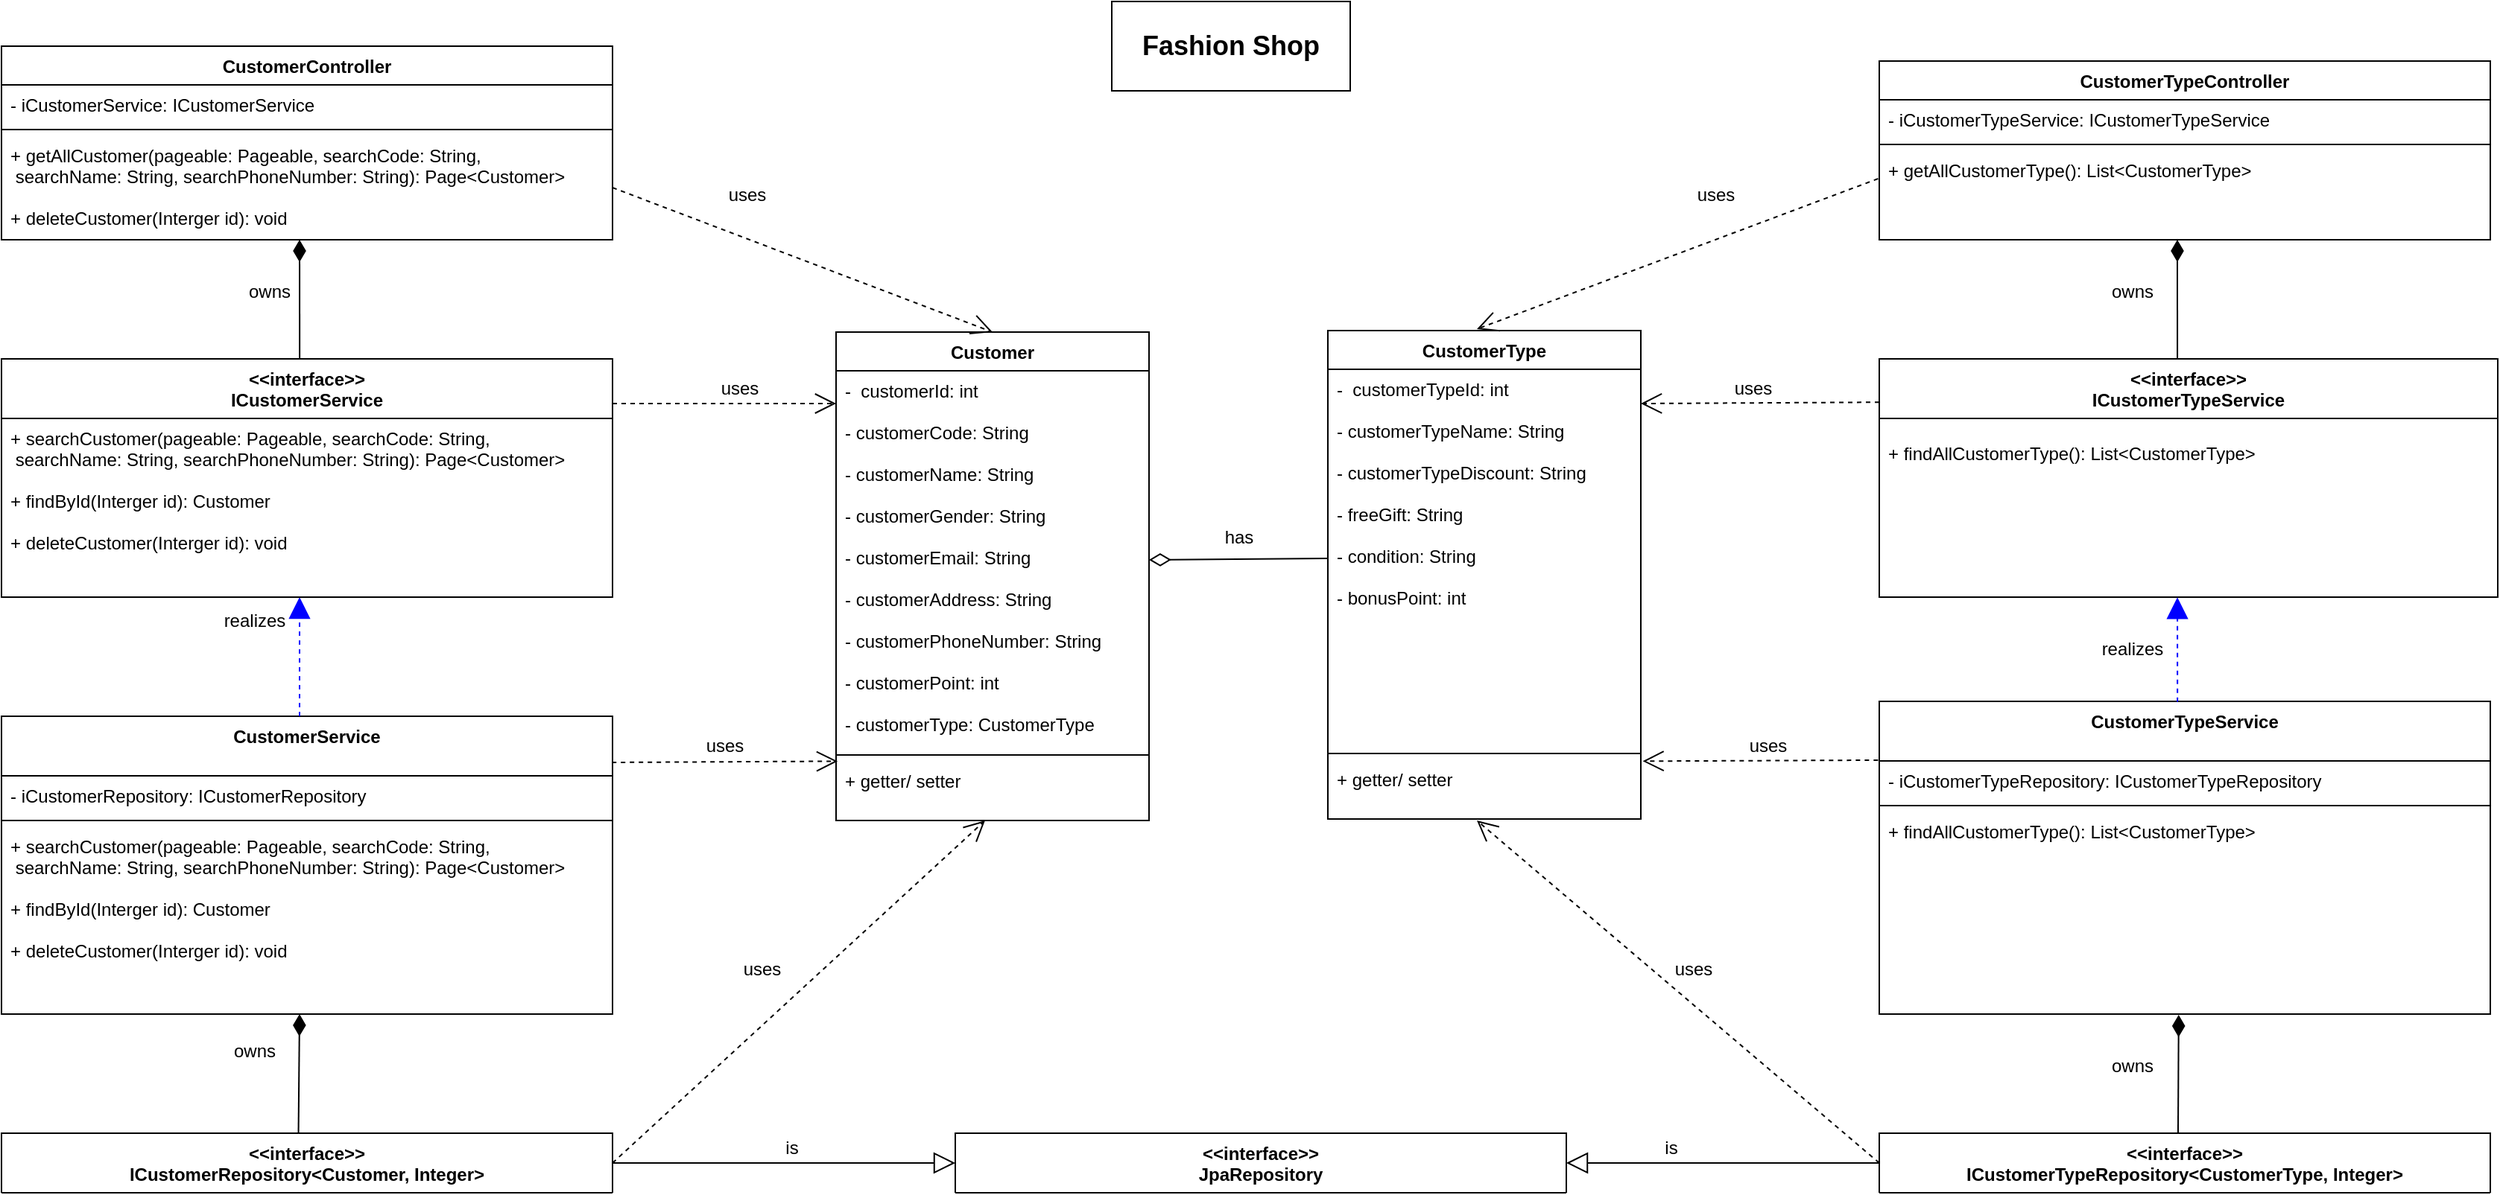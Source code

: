 <mxfile version="21.1.2" type="device">
  <diagram id="ZiJ1QPWtikxDmdyrKGaZ" name="Page-1">
    <mxGraphModel dx="2627" dy="887" grid="1" gridSize="10" guides="1" tooltips="1" connect="1" arrows="1" fold="1" page="1" pageScale="1" pageWidth="850" pageHeight="1100" math="0" shadow="0">
      <root>
        <mxCell id="0" />
        <mxCell id="1" parent="0" />
        <mxCell id="488hQvuU2xeyb6NFwhpN-7" value="" style="group" parent="1" vertex="1" connectable="0">
          <mxGeometry x="-50" y="350" width="160" height="20" as="geometry" />
        </mxCell>
        <mxCell id="488hQvuU2xeyb6NFwhpN-4" value="has" style="text;html=1;align=center;verticalAlign=middle;resizable=0;points=[];autosize=1;" parent="488hQvuU2xeyb6NFwhpN-7" vertex="1">
          <mxGeometry x="65" width="30" height="20" as="geometry" />
        </mxCell>
        <mxCell id="488hQvuU2xeyb6NFwhpN-6" value="is" style="text;html=1;align=center;verticalAlign=middle;resizable=0;points=[];autosize=1;" parent="1" vertex="1">
          <mxGeometry x="-280" y="760" width="20" height="20" as="geometry" />
        </mxCell>
        <mxCell id="488hQvuU2xeyb6NFwhpN-42" value="CustomerController" style="swimlane;fontStyle=1;align=center;verticalAlign=top;childLayout=stackLayout;horizontal=1;startSize=26;horizontalStack=0;resizeParent=1;resizeParentMax=0;resizeLast=0;collapsible=1;marginBottom=0;swimlaneLine=1;rounded=0;shadow=0;glass=0;sketch=0;" parent="1" vertex="1">
          <mxGeometry x="-800" y="30" width="410" height="130" as="geometry" />
        </mxCell>
        <mxCell id="488hQvuU2xeyb6NFwhpN-43" value="- iCustomerService: ICustomerService " style="text;strokeColor=none;fillColor=none;align=left;verticalAlign=top;spacingLeft=4;spacingRight=4;overflow=hidden;rotatable=0;points=[[0,0.5],[1,0.5]];portConstraint=eastwest;" parent="488hQvuU2xeyb6NFwhpN-42" vertex="1">
          <mxGeometry y="26" width="410" height="26" as="geometry" />
        </mxCell>
        <mxCell id="488hQvuU2xeyb6NFwhpN-44" value="" style="line;strokeWidth=1;fillColor=none;align=left;verticalAlign=middle;spacingTop=-1;spacingLeft=3;spacingRight=3;rotatable=0;labelPosition=right;points=[];portConstraint=eastwest;" parent="488hQvuU2xeyb6NFwhpN-42" vertex="1">
          <mxGeometry y="52" width="410" height="8" as="geometry" />
        </mxCell>
        <mxCell id="488hQvuU2xeyb6NFwhpN-45" value="+ getAllCustomer(pageable: Pageable, searchCode: String,&#xa; searchName: String, searchPhoneNumber: String): Page&lt;Customer&gt;&#xa;&#xa;+ deleteCustomer(Interger id): void&#xa;" style="text;strokeColor=none;fillColor=none;align=left;verticalAlign=top;spacingLeft=4;spacingRight=4;overflow=hidden;rotatable=0;points=[[0,0.5],[1,0.5]];portConstraint=eastwest;" parent="488hQvuU2xeyb6NFwhpN-42" vertex="1">
          <mxGeometry y="60" width="410" height="70" as="geometry" />
        </mxCell>
        <mxCell id="4d_s75IkzcivyksAiBzT-1" value="" style="group;rotation=-90;" parent="1" vertex="1" connectable="0">
          <mxGeometry x="455" y="165" width="20" height="20" as="geometry" />
        </mxCell>
        <mxCell id="4d_s75IkzcivyksAiBzT-2" value="" style="endArrow=diamondThin;endFill=1;endSize=12;html=1;exitX=0.488;exitY=0.002;exitDx=0;exitDy=0;exitPerimeter=0;" parent="1" source="488hQvuU2xeyb6NFwhpN-46" edge="1">
          <mxGeometry width="160" relative="1" as="geometry">
            <mxPoint x="-600" y="240" as="sourcePoint" />
            <mxPoint x="-600" y="160" as="targetPoint" />
          </mxGeometry>
        </mxCell>
        <mxCell id="4d_s75IkzcivyksAiBzT-4" value="CustomerService" style="swimlane;fontStyle=1;align=center;verticalAlign=top;childLayout=stackLayout;horizontal=1;startSize=40;horizontalStack=0;resizeParent=1;resizeParentMax=0;resizeLast=0;collapsible=1;marginBottom=0;swimlaneLine=1;rounded=0;shadow=0;glass=0;sketch=0;" parent="1" vertex="1">
          <mxGeometry x="-800" y="480" width="410" height="200" as="geometry" />
        </mxCell>
        <mxCell id="4d_s75IkzcivyksAiBzT-5" value="- iCustomerRepository: ICustomerRepository" style="text;strokeColor=none;fillColor=none;align=left;verticalAlign=top;spacingLeft=4;spacingRight=4;overflow=hidden;rotatable=0;points=[[0,0.5],[1,0.5]];portConstraint=eastwest;" parent="4d_s75IkzcivyksAiBzT-4" vertex="1">
          <mxGeometry y="40" width="410" height="26" as="geometry" />
        </mxCell>
        <mxCell id="4d_s75IkzcivyksAiBzT-6" value="" style="line;strokeWidth=1;fillColor=none;align=left;verticalAlign=middle;spacingTop=-1;spacingLeft=3;spacingRight=3;rotatable=0;labelPosition=right;points=[];portConstraint=eastwest;" parent="4d_s75IkzcivyksAiBzT-4" vertex="1">
          <mxGeometry y="66" width="410" height="8" as="geometry" />
        </mxCell>
        <mxCell id="4d_s75IkzcivyksAiBzT-7" value="+ searchCustomer(pageable: Pageable, searchCode: String,&#xa; searchName: String, searchPhoneNumber: String): Page&lt;Customer&gt;&#xa;&#xa;+ findById(Interger id): Customer&#xa;&#xa;+ deleteCustomer(Interger id): void&#xa;" style="text;strokeColor=none;fillColor=none;align=left;verticalAlign=top;spacingLeft=4;spacingRight=4;overflow=hidden;rotatable=0;points=[[0,0.5],[1,0.5]];portConstraint=eastwest;" parent="4d_s75IkzcivyksAiBzT-4" vertex="1">
          <mxGeometry y="74" width="410" height="126" as="geometry" />
        </mxCell>
        <mxCell id="4d_s75IkzcivyksAiBzT-8" value="&lt;&lt;interface&gt;&gt;&#xa;ICustomerRepository&lt;Customer, Integer&gt;" style="swimlane;fontStyle=1;align=center;verticalAlign=top;childLayout=stackLayout;horizontal=1;startSize=40;horizontalStack=0;resizeParent=1;resizeParentMax=0;resizeLast=0;collapsible=1;marginBottom=0;swimlaneLine=1;rounded=0;shadow=0;glass=0;sketch=0;" parent="1" vertex="1">
          <mxGeometry x="-800" y="760" width="410" height="40" as="geometry" />
        </mxCell>
        <mxCell id="4d_s75IkzcivyksAiBzT-13" value="" style="endArrow=block;endFill=1;endSize=12;html=1;dashed=1;strokeColor=#0000FF;fillColor=#000000;gradientColor=#7ea6e0;" parent="1" edge="1">
          <mxGeometry width="160" relative="1" as="geometry">
            <mxPoint x="-600" y="480" as="sourcePoint" />
            <mxPoint x="-600" y="400" as="targetPoint" />
          </mxGeometry>
        </mxCell>
        <mxCell id="4d_s75IkzcivyksAiBzT-15" value="owns" style="text;html=1;strokeColor=none;fillColor=none;align=center;verticalAlign=middle;whiteSpace=wrap;rounded=0;" parent="1" vertex="1">
          <mxGeometry x="-650" y="180" width="60" height="30" as="geometry" />
        </mxCell>
        <mxCell id="4d_s75IkzcivyksAiBzT-17" value="realizes" style="text;html=1;strokeColor=none;fillColor=none;align=center;verticalAlign=middle;whiteSpace=wrap;rounded=0;" parent="1" vertex="1">
          <mxGeometry x="-660" y="401" width="60" height="30" as="geometry" />
        </mxCell>
        <mxCell id="4d_s75IkzcivyksAiBzT-18" value="owns" style="text;html=1;strokeColor=none;fillColor=none;align=center;verticalAlign=middle;whiteSpace=wrap;rounded=0;" parent="1" vertex="1">
          <mxGeometry x="-660" y="690" width="60" height="30" as="geometry" />
        </mxCell>
        <mxCell id="4d_s75IkzcivyksAiBzT-19" value="" style="endArrow=diamondThin;endFill=1;endSize=12;html=1;exitX=0.486;exitY=0.004;exitDx=0;exitDy=0;exitPerimeter=0;" parent="1" source="4d_s75IkzcivyksAiBzT-8" edge="1">
          <mxGeometry width="160" relative="1" as="geometry">
            <mxPoint x="-600.0" y="720" as="sourcePoint" />
            <mxPoint x="-600" y="680" as="targetPoint" />
          </mxGeometry>
        </mxCell>
        <mxCell id="4d_s75IkzcivyksAiBzT-22" value="Customer" style="swimlane;fontStyle=1;align=center;verticalAlign=top;childLayout=stackLayout;horizontal=1;startSize=26;horizontalStack=0;resizeParent=1;resizeParentMax=0;resizeLast=0;collapsible=1;marginBottom=0;swimlaneLine=1;rounded=0;shadow=0;glass=0;sketch=0;" parent="1" vertex="1">
          <mxGeometry x="-240" y="222" width="210" height="328" as="geometry" />
        </mxCell>
        <mxCell id="4d_s75IkzcivyksAiBzT-23" value="-  customerId: int&#xa;&#xa;- customerCode: String&#xa;&#xa;- customerName: String&#xa;&#xa;- customerGender: String&#xa;&#xa;- customerEmail: String&#xa;&#xa;- customerAddress: String&#xa;&#xa;- customerPhoneNumber: String&#xa;&#xa;- customerPoint: int&#xa;&#xa;- customerType: CustomerType&#xa;" style="text;strokeColor=none;fillColor=none;align=left;verticalAlign=top;spacingLeft=4;spacingRight=4;overflow=hidden;rotatable=0;points=[[0,0.5],[1,0.5]];portConstraint=eastwest;" parent="4d_s75IkzcivyksAiBzT-22" vertex="1">
          <mxGeometry y="26" width="210" height="254" as="geometry" />
        </mxCell>
        <mxCell id="4d_s75IkzcivyksAiBzT-24" value="" style="line;strokeWidth=1;fillColor=none;align=left;verticalAlign=middle;spacingTop=-1;spacingLeft=3;spacingRight=3;rotatable=0;labelPosition=right;points=[];portConstraint=eastwest;" parent="4d_s75IkzcivyksAiBzT-22" vertex="1">
          <mxGeometry y="280" width="210" height="8" as="geometry" />
        </mxCell>
        <mxCell id="4d_s75IkzcivyksAiBzT-25" value="+ getter/ setter" style="text;strokeColor=none;fillColor=none;align=left;verticalAlign=top;spacingLeft=4;spacingRight=4;overflow=hidden;rotatable=0;points=[[0,0.5],[1,0.5]];portConstraint=eastwest;" parent="4d_s75IkzcivyksAiBzT-22" vertex="1">
          <mxGeometry y="288" width="210" height="40" as="geometry" />
        </mxCell>
        <mxCell id="4d_s75IkzcivyksAiBzT-26" value="CustomerType" style="swimlane;fontStyle=1;align=center;verticalAlign=top;childLayout=stackLayout;horizontal=1;startSize=26;horizontalStack=0;resizeParent=1;resizeParentMax=0;resizeLast=0;collapsible=1;marginBottom=0;swimlaneLine=1;rounded=0;shadow=0;glass=0;sketch=0;" parent="1" vertex="1">
          <mxGeometry x="90" y="221" width="210" height="328" as="geometry" />
        </mxCell>
        <mxCell id="4d_s75IkzcivyksAiBzT-27" value="-  customerTypeId: int&#xa;&#xa;- customerTypeName: String&#xa;&#xa;- customerTypeDiscount: String&#xa;&#xa;- freeGift: String&#xa;&#xa;- condition: String&#xa;&#xa;- bonusPoint: int&#xa;" style="text;strokeColor=none;fillColor=none;align=left;verticalAlign=top;spacingLeft=4;spacingRight=4;overflow=hidden;rotatable=0;points=[[0,0.5],[1,0.5]];portConstraint=eastwest;" parent="4d_s75IkzcivyksAiBzT-26" vertex="1">
          <mxGeometry y="26" width="210" height="254" as="geometry" />
        </mxCell>
        <mxCell id="4d_s75IkzcivyksAiBzT-28" value="" style="line;strokeWidth=1;fillColor=none;align=left;verticalAlign=middle;spacingTop=-1;spacingLeft=3;spacingRight=3;rotatable=0;labelPosition=right;points=[];portConstraint=eastwest;" parent="4d_s75IkzcivyksAiBzT-26" vertex="1">
          <mxGeometry y="280" width="210" height="8" as="geometry" />
        </mxCell>
        <mxCell id="4d_s75IkzcivyksAiBzT-29" value="+ getter/ setter" style="text;strokeColor=none;fillColor=none;align=left;verticalAlign=top;spacingLeft=4;spacingRight=4;overflow=hidden;rotatable=0;points=[[0,0.5],[1,0.5]];portConstraint=eastwest;" parent="4d_s75IkzcivyksAiBzT-26" vertex="1">
          <mxGeometry y="288" width="210" height="40" as="geometry" />
        </mxCell>
        <mxCell id="mLHjseE6QlHjcq5zer_h-14" value="" style="endArrow=diamondThin;endFill=0;endSize=12;html=1;exitX=0;exitY=0.5;exitDx=0;exitDy=0;entryX=1;entryY=0.5;entryDx=0;entryDy=0;" parent="1" source="4d_s75IkzcivyksAiBzT-27" target="4d_s75IkzcivyksAiBzT-23" edge="1">
          <mxGeometry width="160" relative="1" as="geometry">
            <mxPoint x="-30" y="370" as="sourcePoint" />
            <mxPoint x="130" y="370" as="targetPoint" />
          </mxGeometry>
        </mxCell>
        <mxCell id="4d_s75IkzcivyksAiBzT-30" value="CustomerTypeController" style="swimlane;fontStyle=1;align=center;verticalAlign=top;childLayout=stackLayout;horizontal=1;startSize=26;horizontalStack=0;resizeParent=1;resizeParentMax=0;resizeLast=0;collapsible=1;marginBottom=0;swimlaneLine=1;rounded=0;shadow=0;glass=0;sketch=0;" parent="1" vertex="1">
          <mxGeometry x="460" y="40" width="410" height="120" as="geometry" />
        </mxCell>
        <mxCell id="4d_s75IkzcivyksAiBzT-31" value="- iCustomerTypeService: ICustomerTypeService " style="text;strokeColor=none;fillColor=none;align=left;verticalAlign=top;spacingLeft=4;spacingRight=4;overflow=hidden;rotatable=0;points=[[0,0.5],[1,0.5]];portConstraint=eastwest;" parent="4d_s75IkzcivyksAiBzT-30" vertex="1">
          <mxGeometry y="26" width="410" height="26" as="geometry" />
        </mxCell>
        <mxCell id="4d_s75IkzcivyksAiBzT-32" value="" style="line;strokeWidth=1;fillColor=none;align=left;verticalAlign=middle;spacingTop=-1;spacingLeft=3;spacingRight=3;rotatable=0;labelPosition=right;points=[];portConstraint=eastwest;" parent="4d_s75IkzcivyksAiBzT-30" vertex="1">
          <mxGeometry y="52" width="410" height="8" as="geometry" />
        </mxCell>
        <mxCell id="4d_s75IkzcivyksAiBzT-33" value="+ getAllCustomerType(): List&lt;CustomerType&gt;" style="text;strokeColor=none;fillColor=none;align=left;verticalAlign=top;spacingLeft=4;spacingRight=4;overflow=hidden;rotatable=0;points=[[0,0.5],[1,0.5]];portConstraint=eastwest;" parent="4d_s75IkzcivyksAiBzT-30" vertex="1">
          <mxGeometry y="60" width="410" height="60" as="geometry" />
        </mxCell>
        <mxCell id="4d_s75IkzcivyksAiBzT-34" value="&lt;&lt;interface&gt;&gt;&#xa;ICustomerTypeService" style="swimlane;fontStyle=1;align=center;verticalAlign=top;childLayout=stackLayout;horizontal=1;startSize=40;horizontalStack=0;resizeParent=1;resizeParentMax=0;resizeLast=0;collapsible=1;marginBottom=0;swimlaneLine=1;rounded=0;shadow=0;glass=0;sketch=0;" parent="1" vertex="1">
          <mxGeometry x="460" y="240" width="415" height="160" as="geometry" />
        </mxCell>
        <mxCell id="4d_s75IkzcivyksAiBzT-38" value="CustomerTypeService" style="swimlane;fontStyle=1;align=center;verticalAlign=top;childLayout=stackLayout;horizontal=1;startSize=40;horizontalStack=0;resizeParent=1;resizeParentMax=0;resizeLast=0;collapsible=1;marginBottom=0;swimlaneLine=1;rounded=0;shadow=0;glass=0;sketch=0;" parent="1" vertex="1">
          <mxGeometry x="460" y="470" width="410" height="210" as="geometry" />
        </mxCell>
        <mxCell id="4d_s75IkzcivyksAiBzT-39" value="- iCustomerTypeRepository: ICustomerTypeRepository" style="text;strokeColor=none;fillColor=none;align=left;verticalAlign=top;spacingLeft=4;spacingRight=4;overflow=hidden;rotatable=0;points=[[0,0.5],[1,0.5]];portConstraint=eastwest;" parent="4d_s75IkzcivyksAiBzT-38" vertex="1">
          <mxGeometry y="40" width="410" height="26" as="geometry" />
        </mxCell>
        <mxCell id="4d_s75IkzcivyksAiBzT-40" value="" style="line;strokeWidth=1;fillColor=none;align=left;verticalAlign=middle;spacingTop=-1;spacingLeft=3;spacingRight=3;rotatable=0;labelPosition=right;points=[];portConstraint=eastwest;" parent="4d_s75IkzcivyksAiBzT-38" vertex="1">
          <mxGeometry y="66" width="410" height="8" as="geometry" />
        </mxCell>
        <mxCell id="4d_s75IkzcivyksAiBzT-41" value="+ findAllCustomerType(): List&lt;CustomerType&gt;" style="text;strokeColor=none;fillColor=none;align=left;verticalAlign=top;spacingLeft=4;spacingRight=4;overflow=hidden;rotatable=0;points=[[0,0.5],[1,0.5]];portConstraint=eastwest;" parent="4d_s75IkzcivyksAiBzT-38" vertex="1">
          <mxGeometry y="74" width="410" height="136" as="geometry" />
        </mxCell>
        <mxCell id="4d_s75IkzcivyksAiBzT-42" value="&lt;&lt;interface&gt;&gt;&#xa;ICustomerTypeRepository&lt;CustomerType, Integer&gt;" style="swimlane;fontStyle=1;align=center;verticalAlign=top;childLayout=stackLayout;horizontal=1;startSize=40;horizontalStack=0;resizeParent=1;resizeParentMax=0;resizeLast=0;collapsible=1;marginBottom=0;swimlaneLine=1;rounded=0;shadow=0;glass=0;sketch=0;" parent="1" vertex="1">
          <mxGeometry x="460" y="760" width="410" height="40" as="geometry" />
        </mxCell>
        <mxCell id="4d_s75IkzcivyksAiBzT-43" value="&lt;&lt;interface&gt;&gt;&#xa;JpaRepository" style="swimlane;fontStyle=1;align=center;verticalAlign=top;childLayout=stackLayout;horizontal=1;startSize=40;horizontalStack=0;resizeParent=1;resizeParentMax=0;resizeLast=0;collapsible=1;marginBottom=0;swimlaneLine=1;rounded=0;shadow=0;glass=0;sketch=0;" parent="1" vertex="1">
          <mxGeometry x="-160" y="760" width="410" height="40" as="geometry">
            <mxRectangle x="-180" y="760" width="120" height="40" as="alternateBounds" />
          </mxGeometry>
        </mxCell>
        <mxCell id="4d_s75IkzcivyksAiBzT-44" value="" style="endArrow=diamondThin;endFill=1;endSize=12;html=1;exitX=0.482;exitY=0.001;exitDx=0;exitDy=0;exitPerimeter=0;" parent="1" source="4d_s75IkzcivyksAiBzT-34" edge="1">
          <mxGeometry width="160" relative="1" as="geometry">
            <mxPoint x="660.0" y="230" as="sourcePoint" />
            <mxPoint x="660" y="160" as="targetPoint" />
          </mxGeometry>
        </mxCell>
        <mxCell id="4d_s75IkzcivyksAiBzT-45" value="owns" style="text;html=1;strokeColor=none;fillColor=none;align=center;verticalAlign=middle;whiteSpace=wrap;rounded=0;" parent="1" vertex="1">
          <mxGeometry x="600" y="180" width="60" height="30" as="geometry" />
        </mxCell>
        <mxCell id="4d_s75IkzcivyksAiBzT-46" value="" style="endArrow=block;endFill=1;endSize=12;html=1;dashed=1;strokeColor=#0000FF;fillColor=#000000;gradientColor=#7ea6e0;exitX=0.488;exitY=0.002;exitDx=0;exitDy=0;exitPerimeter=0;entryX=0.482;entryY=1.001;entryDx=0;entryDy=0;entryPerimeter=0;" parent="1" source="4d_s75IkzcivyksAiBzT-38" target="4d_s75IkzcivyksAiBzT-37" edge="1">
          <mxGeometry width="160" relative="1" as="geometry">
            <mxPoint x="660" y="420" as="sourcePoint" />
            <mxPoint x="660" y="360" as="targetPoint" />
          </mxGeometry>
        </mxCell>
        <mxCell id="4d_s75IkzcivyksAiBzT-47" value="" style="endArrow=diamondThin;endFill=1;endSize=12;html=1;entryX=0.49;entryY=1.004;entryDx=0;entryDy=0;exitX=0.489;exitY=-0.012;exitDx=0;exitDy=0;exitPerimeter=0;entryPerimeter=0;" parent="1" source="4d_s75IkzcivyksAiBzT-42" target="4d_s75IkzcivyksAiBzT-41" edge="1">
          <mxGeometry width="160" relative="1" as="geometry">
            <mxPoint x="660" y="710" as="sourcePoint" />
            <mxPoint x="660" y="620" as="targetPoint" />
          </mxGeometry>
        </mxCell>
        <mxCell id="4d_s75IkzcivyksAiBzT-48" value="realizes" style="text;html=1;strokeColor=none;fillColor=none;align=center;verticalAlign=middle;whiteSpace=wrap;rounded=0;" parent="1" vertex="1">
          <mxGeometry x="600" y="420" width="60" height="30" as="geometry" />
        </mxCell>
        <mxCell id="4d_s75IkzcivyksAiBzT-49" value="owns" style="text;html=1;strokeColor=none;fillColor=none;align=center;verticalAlign=middle;whiteSpace=wrap;rounded=0;" parent="1" vertex="1">
          <mxGeometry x="600" y="700" width="60" height="30" as="geometry" />
        </mxCell>
        <mxCell id="4d_s75IkzcivyksAiBzT-50" value="" style="endArrow=block;endFill=0;endSize=12;html=1;entryX=0;entryY=0.5;entryDx=0;entryDy=0;exitX=1;exitY=0.5;exitDx=0;exitDy=0;" parent="1" source="4d_s75IkzcivyksAiBzT-8" target="4d_s75IkzcivyksAiBzT-43" edge="1">
          <mxGeometry width="160" relative="1" as="geometry">
            <mxPoint x="-390" y="659.29" as="sourcePoint" />
            <mxPoint x="-230" y="659.29" as="targetPoint" />
          </mxGeometry>
        </mxCell>
        <mxCell id="4d_s75IkzcivyksAiBzT-51" value="" style="endArrow=block;endFill=0;endSize=12;html=1;entryX=1;entryY=0.5;entryDx=0;entryDy=0;exitX=0;exitY=0.5;exitDx=0;exitDy=0;" parent="1" source="4d_s75IkzcivyksAiBzT-42" target="4d_s75IkzcivyksAiBzT-43" edge="1">
          <mxGeometry width="160" relative="1" as="geometry">
            <mxPoint x="-380" y="669.29" as="sourcePoint" />
            <mxPoint x="-170" y="770" as="targetPoint" />
          </mxGeometry>
        </mxCell>
        <mxCell id="4d_s75IkzcivyksAiBzT-53" value="is" style="text;html=1;align=center;verticalAlign=middle;resizable=0;points=[];autosize=1;" parent="1" vertex="1">
          <mxGeometry x="310" y="760" width="20" height="20" as="geometry" />
        </mxCell>
        <mxCell id="Y6Ahm4z3PYqXPFXR3zEy-1" value="" style="group" parent="1" vertex="1" connectable="0">
          <mxGeometry x="-390" y="60" width="160" height="20" as="geometry" />
        </mxCell>
        <mxCell id="Y6Ahm4z3PYqXPFXR3zEy-4" value="" style="group" parent="1" vertex="1" connectable="0">
          <mxGeometry x="-400" y="490" width="160" height="20" as="geometry" />
        </mxCell>
        <mxCell id="Y6Ahm4z3PYqXPFXR3zEy-6" value="uses" style="text;html=1;align=center;verticalAlign=middle;resizable=0;points=[];autosize=1;" parent="Y6Ahm4z3PYqXPFXR3zEy-4" vertex="1">
          <mxGeometry x="65" width="40" height="20" as="geometry" />
        </mxCell>
        <mxCell id="Y6Ahm4z3PYqXPFXR3zEy-7" value="" style="group" parent="1" vertex="1" connectable="0">
          <mxGeometry x="-390" y="250" width="160" height="20" as="geometry" />
        </mxCell>
        <mxCell id="Y6Ahm4z3PYqXPFXR3zEy-8" value="" style="endArrow=open;dashed=1;endFill=0;endSize=12;html=1;" parent="Y6Ahm4z3PYqXPFXR3zEy-7" edge="1">
          <mxGeometry width="160" relative="1" as="geometry">
            <mxPoint y="20" as="sourcePoint" />
            <mxPoint x="150" y="20" as="targetPoint" />
          </mxGeometry>
        </mxCell>
        <mxCell id="Y6Ahm4z3PYqXPFXR3zEy-9" value="uses" style="text;html=1;align=center;verticalAlign=middle;resizable=0;points=[];autosize=1;" parent="Y6Ahm4z3PYqXPFXR3zEy-7" vertex="1">
          <mxGeometry x="65" width="40" height="20" as="geometry" />
        </mxCell>
        <mxCell id="Y6Ahm4z3PYqXPFXR3zEy-10" value="" style="group" parent="1" vertex="1" connectable="0">
          <mxGeometry x="-390" y="640" width="160" height="30" as="geometry" />
        </mxCell>
        <mxCell id="Y6Ahm4z3PYqXPFXR3zEy-11" value="" style="endArrow=open;dashed=1;endFill=0;endSize=12;html=1;exitX=1;exitY=0.5;exitDx=0;exitDy=0;" parent="Y6Ahm4z3PYqXPFXR3zEy-10" source="4d_s75IkzcivyksAiBzT-8" edge="1">
          <mxGeometry width="160" relative="1" as="geometry">
            <mxPoint y="20" as="sourcePoint" />
            <mxPoint x="250" y="-90" as="targetPoint" />
          </mxGeometry>
        </mxCell>
        <mxCell id="Y6Ahm4z3PYqXPFXR3zEy-16" value="uses" style="text;html=1;align=center;verticalAlign=middle;resizable=0;points=[];autosize=1;" parent="Y6Ahm4z3PYqXPFXR3zEy-10" vertex="1">
          <mxGeometry x="80" width="40" height="20" as="geometry" />
        </mxCell>
        <mxCell id="Y6Ahm4z3PYqXPFXR3zEy-3" value="uses" style="text;html=1;align=center;verticalAlign=middle;resizable=0;points=[];autosize=1;" parent="1" vertex="1">
          <mxGeometry x="-320" y="120" width="40" height="20" as="geometry" />
        </mxCell>
        <mxCell id="Y6Ahm4z3PYqXPFXR3zEy-18" value="" style="group" parent="1" vertex="1" connectable="0">
          <mxGeometry x="265" y="120" width="160" height="20" as="geometry" />
        </mxCell>
        <mxCell id="Y6Ahm4z3PYqXPFXR3zEy-20" value="uses" style="text;html=1;align=center;verticalAlign=middle;resizable=0;points=[];autosize=1;" parent="Y6Ahm4z3PYqXPFXR3zEy-18" vertex="1">
          <mxGeometry x="65" width="40" height="20" as="geometry" />
        </mxCell>
        <mxCell id="Y6Ahm4z3PYqXPFXR3zEy-22" value="" style="group" parent="1" vertex="1" connectable="0">
          <mxGeometry x="290" y="250" width="160" height="20" as="geometry" />
        </mxCell>
        <mxCell id="Y6Ahm4z3PYqXPFXR3zEy-24" value="uses" style="text;html=1;align=center;verticalAlign=middle;resizable=0;points=[];autosize=1;" parent="Y6Ahm4z3PYqXPFXR3zEy-22" vertex="1">
          <mxGeometry x="65" width="40" height="20" as="geometry" />
        </mxCell>
        <mxCell id="Y6Ahm4z3PYqXPFXR3zEy-19" value="" style="endArrow=open;dashed=1;endFill=0;endSize=12;html=1;exitX=-0.002;exitY=0.317;exitDx=0;exitDy=0;exitPerimeter=0;" parent="1" source="4d_s75IkzcivyksAiBzT-33" edge="1">
          <mxGeometry width="160" relative="1" as="geometry">
            <mxPoint x="265" y="135" as="sourcePoint" />
            <mxPoint x="190" y="220" as="targetPoint" />
          </mxGeometry>
        </mxCell>
        <mxCell id="Y6Ahm4z3PYqXPFXR3zEy-23" value="" style="endArrow=open;dashed=1;endFill=0;endSize=12;html=1;exitX=0;exitY=0.182;exitDx=0;exitDy=0;exitPerimeter=0;" parent="1" source="4d_s75IkzcivyksAiBzT-34" edge="1">
          <mxGeometry width="160" relative="1" as="geometry">
            <mxPoint x="450" y="271" as="sourcePoint" />
            <mxPoint x="300" y="270" as="targetPoint" />
            <Array as="points" />
          </mxGeometry>
        </mxCell>
        <mxCell id="Y6Ahm4z3PYqXPFXR3zEy-28" value="" style="group" parent="1" vertex="1" connectable="0">
          <mxGeometry x="200" y="630" width="160" height="30" as="geometry" />
        </mxCell>
        <mxCell id="Y6Ahm4z3PYqXPFXR3zEy-29" value="" style="endArrow=open;dashed=1;endFill=0;endSize=12;html=1;exitX=0;exitY=0.5;exitDx=0;exitDy=0;" parent="Y6Ahm4z3PYqXPFXR3zEy-28" source="4d_s75IkzcivyksAiBzT-42" edge="1">
          <mxGeometry width="160" relative="1" as="geometry">
            <mxPoint x="250" y="30" as="sourcePoint" />
            <mxPoint x="-10" y="-80" as="targetPoint" />
          </mxGeometry>
        </mxCell>
        <mxCell id="Y6Ahm4z3PYqXPFXR3zEy-30" value="uses" style="text;html=1;align=center;verticalAlign=middle;resizable=0;points=[];autosize=1;" parent="Y6Ahm4z3PYqXPFXR3zEy-28" vertex="1">
          <mxGeometry x="115" y="10" width="40" height="20" as="geometry" />
        </mxCell>
        <mxCell id="Y6Ahm4z3PYqXPFXR3zEy-31" value="" style="group" parent="1" vertex="1" connectable="0">
          <mxGeometry x="300" y="490" width="160" height="20" as="geometry" />
        </mxCell>
        <mxCell id="Y6Ahm4z3PYqXPFXR3zEy-33" value="uses" style="text;html=1;align=center;verticalAlign=middle;resizable=0;points=[];autosize=1;" parent="Y6Ahm4z3PYqXPFXR3zEy-31" vertex="1">
          <mxGeometry x="65" width="40" height="20" as="geometry" />
        </mxCell>
        <mxCell id="Y6Ahm4z3PYqXPFXR3zEy-32" value="" style="endArrow=open;dashed=1;endFill=0;endSize=12;html=1;exitX=-0.002;exitY=-0.02;exitDx=0;exitDy=0;exitPerimeter=0;entryX=1.006;entryY=0.029;entryDx=0;entryDy=0;entryPerimeter=0;" parent="1" source="4d_s75IkzcivyksAiBzT-39" target="4d_s75IkzcivyksAiBzT-29" edge="1">
          <mxGeometry width="160" relative="1" as="geometry">
            <mxPoint x="300" y="410" as="sourcePoint" />
            <mxPoint x="450" y="410" as="targetPoint" />
          </mxGeometry>
        </mxCell>
        <mxCell id="pHq-fn2WM-y1q9xKgSaf-2" value="&lt;font style=&quot;font-size: 18px;&quot;&gt;&lt;b style=&quot;&quot;&gt;Fashion Shop&lt;/b&gt;&lt;/font&gt;" style="rounded=0;whiteSpace=wrap;html=1;" parent="1" vertex="1">
          <mxGeometry x="-55" width="160" height="60" as="geometry" />
        </mxCell>
        <mxCell id="Y6Ahm4z3PYqXPFXR3zEy-2" value="" style="endArrow=open;dashed=1;endFill=0;endSize=12;html=1;entryX=0.5;entryY=0;entryDx=0;entryDy=0;exitX=1;exitY=0.5;exitDx=0;exitDy=0;" parent="1" source="488hQvuU2xeyb6NFwhpN-45" target="4d_s75IkzcivyksAiBzT-22" edge="1">
          <mxGeometry width="160" relative="1" as="geometry">
            <mxPoint x="-390" y="80" as="sourcePoint" />
            <mxPoint x="-230" y="80" as="targetPoint" />
          </mxGeometry>
        </mxCell>
        <mxCell id="4d_s75IkzcivyksAiBzT-37" value="+ findAllCustomerType(): List&lt;CustomerType&gt;" style="text;strokeColor=none;fillColor=none;align=left;verticalAlign=top;spacingLeft=4;spacingRight=4;overflow=hidden;rotatable=0;points=[[0,0.5],[1,0.5]];portConstraint=eastwest;" parent="1" vertex="1">
          <mxGeometry x="460" y="290" width="415" height="110" as="geometry" />
        </mxCell>
        <mxCell id="Y6Ahm4z3PYqXPFXR3zEy-5" value="" style="endArrow=open;dashed=1;endFill=0;endSize=12;html=1;exitX=0.999;exitY=0.155;exitDx=0;exitDy=0;exitPerimeter=0;entryX=0.005;entryY=0.005;entryDx=0;entryDy=0;entryPerimeter=0;" parent="1" source="4d_s75IkzcivyksAiBzT-4" target="4d_s75IkzcivyksAiBzT-25" edge="1">
          <mxGeometry width="160" relative="1" as="geometry">
            <mxPoint x="-390" y="490" as="sourcePoint" />
            <mxPoint x="-240" y="500" as="targetPoint" />
          </mxGeometry>
        </mxCell>
        <mxCell id="i1L4cUi1k-Sj0-hUfvi_-1" value="" style="endArrow=diamondThin;endFill=1;endSize=12;html=1;" parent="1" target="488hQvuU2xeyb6NFwhpN-46" edge="1">
          <mxGeometry width="160" relative="1" as="geometry">
            <mxPoint x="-600" y="240" as="sourcePoint" />
            <mxPoint x="-600" y="160" as="targetPoint" />
          </mxGeometry>
        </mxCell>
        <mxCell id="488hQvuU2xeyb6NFwhpN-46" value="&lt;&lt;interface&gt;&gt;&#xa;ICustomerService" style="swimlane;fontStyle=1;align=center;verticalAlign=top;childLayout=stackLayout;horizontal=1;startSize=40;horizontalStack=0;resizeParent=1;resizeParentMax=0;resizeLast=0;collapsible=1;marginBottom=0;swimlaneLine=1;rounded=0;shadow=0;glass=0;sketch=0;" parent="1" vertex="1">
          <mxGeometry x="-800" y="240" width="410" height="160" as="geometry" />
        </mxCell>
        <mxCell id="488hQvuU2xeyb6NFwhpN-49" value="+ searchCustomer(pageable: Pageable, searchCode: String,&#xa; searchName: String, searchPhoneNumber: String): Page&lt;Customer&gt;&#xa;&#xa;+ findById(Interger id): Customer&#xa;&#xa;+ deleteCustomer(Interger id): void&#xa;" style="text;strokeColor=none;fillColor=none;align=left;verticalAlign=top;spacingLeft=4;spacingRight=4;overflow=hidden;rotatable=0;points=[[0,0.5],[1,0.5]];portConstraint=eastwest;" parent="488hQvuU2xeyb6NFwhpN-46" vertex="1">
          <mxGeometry y="40" width="410" height="120" as="geometry" />
        </mxCell>
      </root>
    </mxGraphModel>
  </diagram>
</mxfile>

